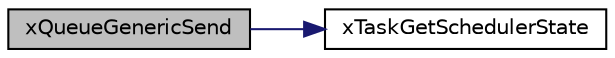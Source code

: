digraph "xQueueGenericSend"
{
  edge [fontname="Helvetica",fontsize="10",labelfontname="Helvetica",labelfontsize="10"];
  node [fontname="Helvetica",fontsize="10",shape=record];
  rankdir="LR";
  Node63 [label="xQueueGenericSend",height=0.2,width=0.4,color="black", fillcolor="grey75", style="filled", fontcolor="black"];
  Node63 -> Node64 [color="midnightblue",fontsize="10",style="solid",fontname="Helvetica"];
  Node64 [label="xTaskGetSchedulerState",height=0.2,width=0.4,color="black", fillcolor="white", style="filled",URL="$task_8h.html#a0241000e08a261372186d34825a35979"];
}
